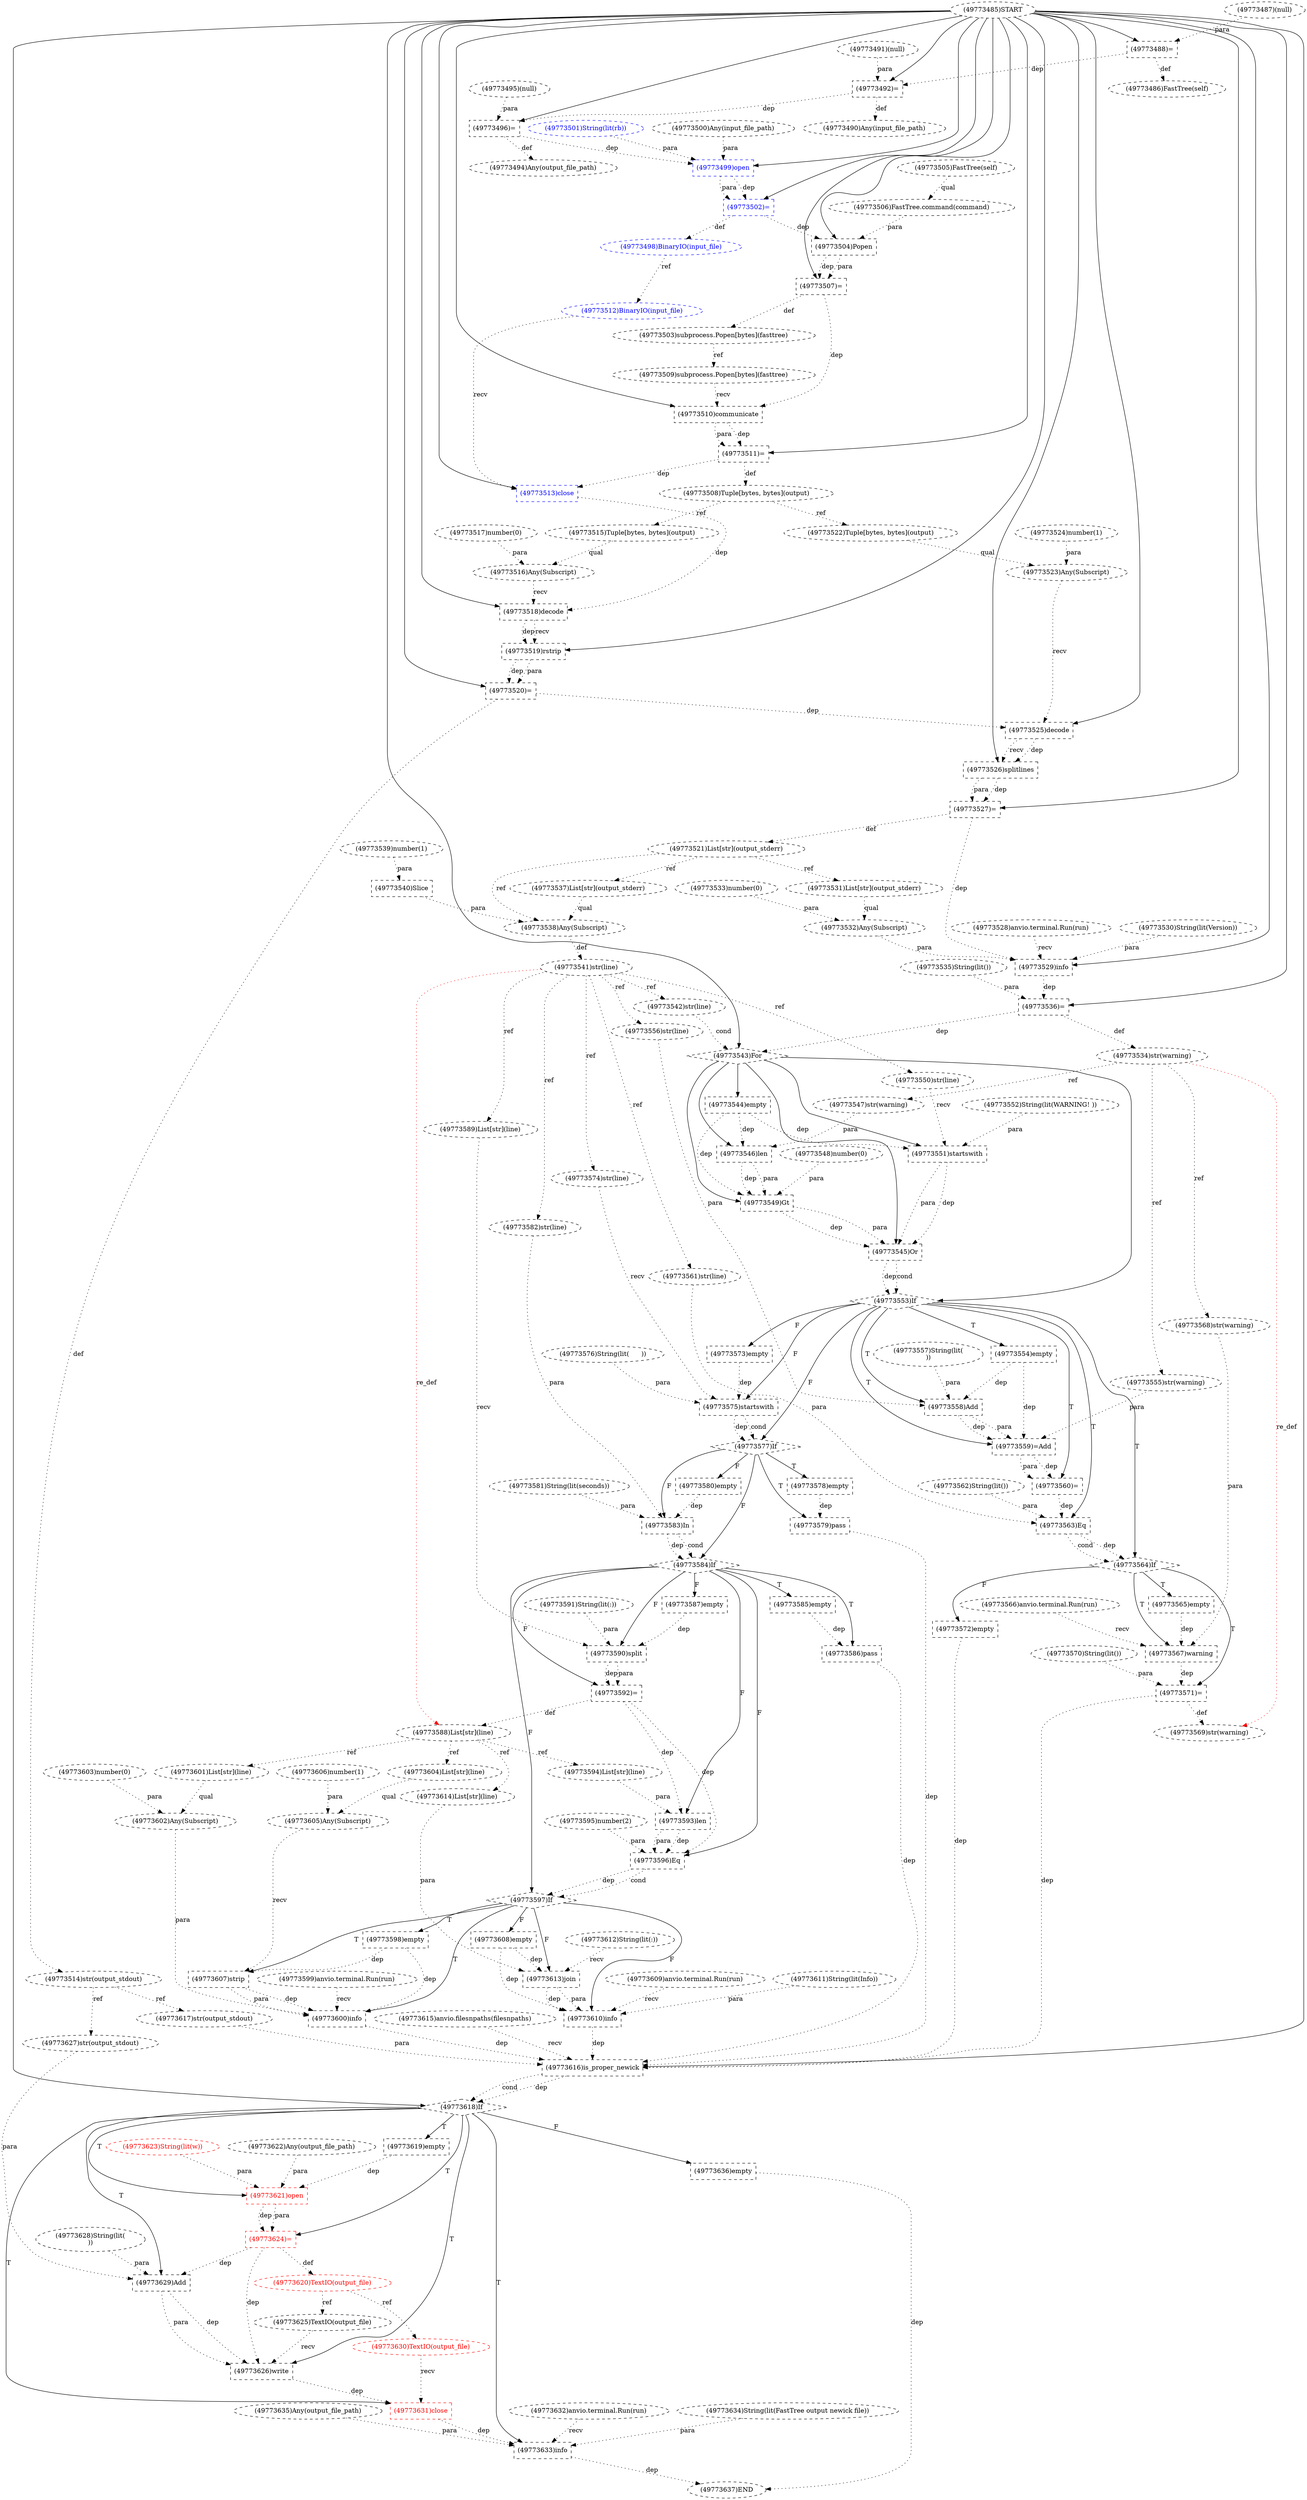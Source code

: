 digraph G {
1 [label="(49773562)String(lit())" shape=ellipse style=dashed]
2 [label="(49773566)anvio.terminal.Run(run)" shape=ellipse style=dashed]
3 [label="(49773604)List[str](line)" shape=ellipse style=dashed]
4 [label="(49773517)number(0)" shape=ellipse style=dashed]
5 [label="(49773632)anvio.terminal.Run(run)" shape=ellipse style=dashed]
6 [label="(49773501)String(lit(rb))" shape=ellipse style=dashed color=blue fontcolor=blue]
7 [label="(49773531)List[str](output_stderr)" shape=ellipse style=dashed]
8 [label="(49773629)Add" shape=box style=dashed]
9 [label="(49773506)FastTree.command(command)" shape=ellipse style=dashed]
10 [label="(49773527)=" shape=box style=dashed]
11 [label="(49773547)str(warning)" shape=ellipse style=dashed]
12 [label="(49773550)str(line)" shape=ellipse style=dashed]
13 [label="(49773601)List[str](line)" shape=ellipse style=dashed]
14 [label="(49773498)BinaryIO(input_file)" shape=ellipse style=dashed color=blue fontcolor=blue]
15 [label="(49773528)anvio.terminal.Run(run)" shape=ellipse style=dashed]
16 [label="(49773509)subprocess.Popen[bytes](fasttree)" shape=ellipse style=dashed]
17 [label="(49773559)=Add" shape=box style=dashed]
18 [label="(49773535)String(lit())" shape=ellipse style=dashed]
19 [label="(49773564)If" shape=diamond style=dashed]
20 [label="(49773537)List[str](output_stderr)" shape=ellipse style=dashed]
21 [label="(49773589)List[str](line)" shape=ellipse style=dashed]
22 [label="(49773576)String(lit(      ))" shape=ellipse style=dashed]
23 [label="(49773496)=" shape=box style=dashed]
24 [label="(49773553)If" shape=diamond style=dashed]
25 [label="(49773512)BinaryIO(input_file)" shape=ellipse style=dashed color=blue fontcolor=blue]
26 [label="(49773630)TextIO(output_file)" shape=ellipse style=dashed color=red fontcolor=red]
27 [label="(49773614)List[str](line)" shape=ellipse style=dashed]
28 [label="(49773487)(null)" shape=ellipse style=dashed]
29 [label="(49773591)String(lit(:))" shape=ellipse style=dashed]
30 [label="(49773619)empty" shape=box style=dashed]
31 [label="(49773542)str(line)" shape=ellipse style=dashed]
32 [label="(49773525)decode" shape=box style=dashed]
33 [label="(49773514)str(output_stdout)" shape=ellipse style=dashed]
34 [label="(49773485)START" style=dashed]
35 [label="(49773626)write" shape=box style=dashed]
36 [label="(49773597)If" shape=diamond style=dashed]
37 [label="(49773499)open" shape=box style=dashed color=blue fontcolor=blue]
38 [label="(49773557)String(lit(
))" shape=ellipse style=dashed]
39 [label="(49773516)Any(Subscript)" shape=ellipse style=dashed]
40 [label="(49773532)Any(Subscript)" shape=ellipse style=dashed]
41 [label="(49773505)FastTree(self)" shape=ellipse style=dashed]
42 [label="(49773511)=" shape=box style=dashed]
43 [label="(49773526)splitlines" shape=box style=dashed]
44 [label="(49773587)empty" shape=box style=dashed]
45 [label="(49773617)str(output_stdout)" shape=ellipse style=dashed]
46 [label="(49773545)Or" shape=box style=dashed]
47 [label="(49773523)Any(Subscript)" shape=ellipse style=dashed]
48 [label="(49773541)str(line)" shape=ellipse style=dashed]
49 [label="(49773515)Tuple[bytes, bytes](output)" shape=ellipse style=dashed]
50 [label="(49773625)TextIO(output_file)" shape=ellipse style=dashed]
51 [label="(49773551)startswith" shape=box style=dashed]
52 [label="(49773584)If" shape=diamond style=dashed]
53 [label="(49773508)Tuple[bytes, bytes](output)" shape=ellipse style=dashed]
54 [label="(49773518)decode" shape=box style=dashed]
55 [label="(49773524)number(1)" shape=ellipse style=dashed]
56 [label="(49773544)empty" shape=box style=dashed]
57 [label="(49773548)number(0)" shape=ellipse style=dashed]
58 [label="(49773613)join" shape=box style=dashed]
59 [label="(49773563)Eq" shape=box style=dashed]
60 [label="(49773568)str(warning)" shape=ellipse style=dashed]
61 [label="(49773636)empty" shape=box style=dashed]
62 [label="(49773543)For" shape=diamond style=dashed]
63 [label="(49773573)empty" shape=box style=dashed]
64 [label="(49773536)=" shape=box style=dashed]
65 [label="(49773565)empty" shape=box style=dashed]
66 [label="(49773616)is_proper_newick" shape=box style=dashed]
67 [label="(49773554)empty" shape=box style=dashed]
68 [label="(49773593)len" shape=box style=dashed]
69 [label="(49773538)Any(Subscript)" shape=ellipse style=dashed]
70 [label="(49773612)String(lit(:))" shape=ellipse style=dashed]
71 [label="(49773503)subprocess.Popen[bytes](fasttree)" shape=ellipse style=dashed]
72 [label="(49773583)In" shape=box style=dashed]
73 [label="(49773575)startswith" shape=box style=dashed]
74 [label="(49773491)(null)" shape=ellipse style=dashed]
75 [label="(49773623)String(lit(w))" shape=ellipse style=dashed color=red fontcolor=red]
76 [label="(49773609)anvio.terminal.Run(run)" shape=ellipse style=dashed]
77 [label="(49773560)=" shape=box style=dashed]
78 [label="(49773513)close" shape=box style=dashed color=blue fontcolor=blue]
79 [label="(49773519)rstrip" shape=box style=dashed]
80 [label="(49773490)Any(input_file_path)" shape=ellipse style=dashed]
81 [label="(49773486)FastTree(self)" shape=ellipse style=dashed]
82 [label="(49773634)String(lit(FastTree output newick file))" shape=ellipse style=dashed]
83 [label="(49773598)empty" shape=box style=dashed]
84 [label="(49773546)len" shape=box style=dashed]
85 [label="(49773637)END" style=dashed]
86 [label="(49773628)String(lit(
))" shape=ellipse style=dashed]
87 [label="(49773585)empty" shape=box style=dashed]
88 [label="(49773620)TextIO(output_file)" shape=ellipse style=dashed color=red fontcolor=red]
89 [label="(49773580)empty" shape=box style=dashed]
90 [label="(49773522)Tuple[bytes, bytes](output)" shape=ellipse style=dashed]
91 [label="(49773570)String(lit())" shape=ellipse style=dashed]
92 [label="(49773633)info" shape=box style=dashed]
93 [label="(49773507)=" shape=box style=dashed]
94 [label="(49773588)List[str](line)" shape=ellipse style=dashed]
95 [label="(49773504)Popen" shape=box style=dashed]
96 [label="(49773521)List[str](output_stderr)" shape=ellipse style=dashed]
97 [label="(49773590)split" shape=box style=dashed]
98 [label="(49773596)Eq" shape=box style=dashed]
99 [label="(49773602)Any(Subscript)" shape=ellipse style=dashed]
100 [label="(49773595)number(2)" shape=ellipse style=dashed]
101 [label="(49773600)info" shape=box style=dashed]
102 [label="(49773608)empty" shape=box style=dashed]
103 [label="(49773607)strip" shape=box style=dashed]
104 [label="(49773579)pass" shape=box style=dashed]
105 [label="(49773540)Slice" shape=box style=dashed]
106 [label="(49773605)Any(Subscript)" shape=ellipse style=dashed]
107 [label="(49773495)(null)" shape=ellipse style=dashed]
108 [label="(49773592)=" shape=box style=dashed]
109 [label="(49773621)open" shape=box style=dashed color=red fontcolor=red]
110 [label="(49773610)info" shape=box style=dashed]
111 [label="(49773571)=" shape=box style=dashed]
112 [label="(49773492)=" shape=box style=dashed]
113 [label="(49773577)If" shape=diamond style=dashed]
114 [label="(49773586)pass" shape=box style=dashed]
115 [label="(49773599)anvio.terminal.Run(run)" shape=ellipse style=dashed]
116 [label="(49773556)str(line)" shape=ellipse style=dashed]
117 [label="(49773567)warning" shape=box style=dashed]
118 [label="(49773635)Any(output_file_path)" shape=ellipse style=dashed]
119 [label="(49773552)String(lit(WARNING! ))" shape=ellipse style=dashed]
120 [label="(49773502)=" shape=box style=dashed color=blue fontcolor=blue]
121 [label="(49773530)String(lit(Version))" shape=ellipse style=dashed]
122 [label="(49773572)empty" shape=box style=dashed]
123 [label="(49773631)close" shape=box style=dashed color=red fontcolor=red]
124 [label="(49773558)Add" shape=box style=dashed]
125 [label="(49773611)String(lit(Info))" shape=ellipse style=dashed]
126 [label="(49773529)info" shape=box style=dashed]
127 [label="(49773578)empty" shape=box style=dashed]
128 [label="(49773510)communicate" shape=box style=dashed]
129 [label="(49773569)str(warning)" shape=ellipse style=dashed]
130 [label="(49773494)Any(output_file_path)" shape=ellipse style=dashed]
131 [label="(49773627)str(output_stdout)" shape=ellipse style=dashed]
132 [label="(49773500)Any(input_file_path)" shape=ellipse style=dashed]
133 [label="(49773534)str(warning)" shape=ellipse style=dashed]
134 [label="(49773603)number(0)" shape=ellipse style=dashed]
135 [label="(49773606)number(1)" shape=ellipse style=dashed]
136 [label="(49773488)=" shape=box style=dashed]
137 [label="(49773594)List[str](line)" shape=ellipse style=dashed]
138 [label="(49773520)=" shape=box style=dashed]
139 [label="(49773533)number(0)" shape=ellipse style=dashed]
140 [label="(49773622)Any(output_file_path)" shape=ellipse style=dashed]
141 [label="(49773581)String(lit(seconds))" shape=ellipse style=dashed]
142 [label="(49773582)str(line)" shape=ellipse style=dashed]
143 [label="(49773624)=" shape=box style=dashed color=red fontcolor=red]
144 [label="(49773555)str(warning)" shape=ellipse style=dashed]
145 [label="(49773549)Gt" shape=box style=dashed]
146 [label="(49773615)anvio.filesnpaths(filesnpaths)" shape=ellipse style=dashed]
147 [label="(49773561)str(line)" shape=ellipse style=dashed]
148 [label="(49773618)If" shape=diamond style=dashed]
149 [label="(49773574)str(line)" shape=ellipse style=dashed]
150 [label="(49773539)number(1)" shape=ellipse style=dashed]
94 -> 3 [label="ref" style=dotted];
96 -> 7 [label="ref" style=dotted];
148 -> 8 [label="T"];
131 -> 8 [label="para" style=dotted];
86 -> 8 [label="para" style=dotted];
143 -> 8 [label="dep" style=dotted];
41 -> 9 [label="qual" style=dotted];
34 -> 10 [label="" style=solid];
43 -> 10 [label="dep" style=dotted];
43 -> 10 [label="para" style=dotted];
133 -> 11 [label="ref" style=dotted];
48 -> 12 [label="ref" style=dotted];
94 -> 13 [label="ref" style=dotted];
120 -> 14 [label="def" style=dotted];
71 -> 16 [label="ref" style=dotted];
24 -> 17 [label="T"];
144 -> 17 [label="para" style=dotted];
124 -> 17 [label="dep" style=dotted];
124 -> 17 [label="para" style=dotted];
67 -> 17 [label="dep" style=dotted];
24 -> 19 [label="T"];
59 -> 19 [label="dep" style=dotted];
59 -> 19 [label="cond" style=dotted];
96 -> 20 [label="ref" style=dotted];
48 -> 21 [label="ref" style=dotted];
34 -> 23 [label="" style=solid];
107 -> 23 [label="para" style=dotted];
112 -> 23 [label="dep" style=dotted];
62 -> 24 [label="" style=solid];
46 -> 24 [label="dep" style=dotted];
46 -> 24 [label="cond" style=dotted];
14 -> 25 [label="ref" style=dotted];
88 -> 26 [label="ref" style=dotted];
94 -> 27 [label="ref" style=dotted];
148 -> 30 [label="T"];
48 -> 31 [label="ref" style=dotted];
34 -> 32 [label="" style=solid];
47 -> 32 [label="recv" style=dotted];
138 -> 32 [label="dep" style=dotted];
138 -> 33 [label="def" style=dotted];
148 -> 35 [label="T"];
50 -> 35 [label="recv" style=dotted];
8 -> 35 [label="dep" style=dotted];
8 -> 35 [label="para" style=dotted];
143 -> 35 [label="dep" style=dotted];
52 -> 36 [label="F"];
98 -> 36 [label="dep" style=dotted];
98 -> 36 [label="cond" style=dotted];
34 -> 37 [label="" style=solid];
132 -> 37 [label="para" style=dotted];
6 -> 37 [label="para" style=dotted];
23 -> 37 [label="dep" style=dotted];
49 -> 39 [label="qual" style=dotted];
4 -> 39 [label="para" style=dotted];
7 -> 40 [label="qual" style=dotted];
139 -> 40 [label="para" style=dotted];
34 -> 42 [label="" style=solid];
128 -> 42 [label="dep" style=dotted];
128 -> 42 [label="para" style=dotted];
34 -> 43 [label="" style=solid];
32 -> 43 [label="dep" style=dotted];
32 -> 43 [label="recv" style=dotted];
52 -> 44 [label="F"];
33 -> 45 [label="ref" style=dotted];
62 -> 46 [label="" style=solid];
145 -> 46 [label="dep" style=dotted];
145 -> 46 [label="para" style=dotted];
51 -> 46 [label="dep" style=dotted];
51 -> 46 [label="para" style=dotted];
90 -> 47 [label="qual" style=dotted];
55 -> 47 [label="para" style=dotted];
69 -> 48 [label="def" style=dotted];
53 -> 49 [label="ref" style=dotted];
88 -> 50 [label="ref" style=dotted];
62 -> 51 [label="" style=solid];
12 -> 51 [label="recv" style=dotted];
119 -> 51 [label="para" style=dotted];
56 -> 51 [label="dep" style=dotted];
113 -> 52 [label="F"];
72 -> 52 [label="dep" style=dotted];
72 -> 52 [label="cond" style=dotted];
42 -> 53 [label="def" style=dotted];
34 -> 54 [label="" style=solid];
39 -> 54 [label="recv" style=dotted];
78 -> 54 [label="dep" style=dotted];
62 -> 56 [label="" style=solid];
36 -> 58 [label="F"];
70 -> 58 [label="recv" style=dotted];
27 -> 58 [label="para" style=dotted];
102 -> 58 [label="dep" style=dotted];
24 -> 59 [label="T"];
147 -> 59 [label="para" style=dotted];
1 -> 59 [label="para" style=dotted];
77 -> 59 [label="dep" style=dotted];
133 -> 60 [label="ref" style=dotted];
148 -> 61 [label="F"];
34 -> 62 [label="" style=solid];
31 -> 62 [label="cond" style=dotted];
64 -> 62 [label="dep" style=dotted];
24 -> 63 [label="F"];
34 -> 64 [label="" style=solid];
18 -> 64 [label="para" style=dotted];
126 -> 64 [label="dep" style=dotted];
19 -> 65 [label="T"];
34 -> 66 [label="" style=solid];
146 -> 66 [label="recv" style=dotted];
45 -> 66 [label="para" style=dotted];
114 -> 66 [label="dep" style=dotted];
101 -> 66 [label="dep" style=dotted];
111 -> 66 [label="dep" style=dotted];
104 -> 66 [label="dep" style=dotted];
122 -> 66 [label="dep" style=dotted];
110 -> 66 [label="dep" style=dotted];
24 -> 67 [label="T"];
52 -> 68 [label="F"];
137 -> 68 [label="para" style=dotted];
108 -> 68 [label="dep" style=dotted];
20 -> 69 [label="qual" style=dotted];
105 -> 69 [label="para" style=dotted];
96 -> 69 [label="ref" style=dotted];
93 -> 71 [label="def" style=dotted];
113 -> 72 [label="F"];
141 -> 72 [label="para" style=dotted];
142 -> 72 [label="para" style=dotted];
89 -> 72 [label="dep" style=dotted];
24 -> 73 [label="F"];
149 -> 73 [label="recv" style=dotted];
22 -> 73 [label="para" style=dotted];
63 -> 73 [label="dep" style=dotted];
24 -> 77 [label="T"];
17 -> 77 [label="dep" style=dotted];
17 -> 77 [label="para" style=dotted];
34 -> 78 [label="" style=solid];
25 -> 78 [label="recv" style=dotted];
42 -> 78 [label="dep" style=dotted];
34 -> 79 [label="" style=solid];
54 -> 79 [label="dep" style=dotted];
54 -> 79 [label="recv" style=dotted];
112 -> 80 [label="def" style=dotted];
136 -> 81 [label="def" style=dotted];
36 -> 83 [label="T"];
62 -> 84 [label="" style=solid];
11 -> 84 [label="para" style=dotted];
56 -> 84 [label="dep" style=dotted];
92 -> 85 [label="dep" style=dotted];
61 -> 85 [label="dep" style=dotted];
52 -> 87 [label="T"];
143 -> 88 [label="def" style=dotted];
113 -> 89 [label="F"];
53 -> 90 [label="ref" style=dotted];
148 -> 92 [label="T"];
5 -> 92 [label="recv" style=dotted];
82 -> 92 [label="para" style=dotted];
118 -> 92 [label="para" style=dotted];
123 -> 92 [label="dep" style=dotted];
34 -> 93 [label="" style=solid];
95 -> 93 [label="dep" style=dotted];
95 -> 93 [label="para" style=dotted];
108 -> 94 [label="def" style=dotted];
48 -> 94 [label="re_def" style=dotted color=red];
34 -> 95 [label="" style=solid];
9 -> 95 [label="para" style=dotted];
120 -> 95 [label="dep" style=dotted];
10 -> 96 [label="def" style=dotted];
52 -> 97 [label="F"];
21 -> 97 [label="recv" style=dotted];
29 -> 97 [label="para" style=dotted];
44 -> 97 [label="dep" style=dotted];
52 -> 98 [label="F"];
68 -> 98 [label="dep" style=dotted];
68 -> 98 [label="para" style=dotted];
100 -> 98 [label="para" style=dotted];
108 -> 98 [label="dep" style=dotted];
13 -> 99 [label="qual" style=dotted];
134 -> 99 [label="para" style=dotted];
36 -> 101 [label="T"];
115 -> 101 [label="recv" style=dotted];
99 -> 101 [label="para" style=dotted];
103 -> 101 [label="dep" style=dotted];
103 -> 101 [label="para" style=dotted];
83 -> 101 [label="dep" style=dotted];
36 -> 102 [label="F"];
36 -> 103 [label="T"];
106 -> 103 [label="recv" style=dotted];
83 -> 103 [label="dep" style=dotted];
113 -> 104 [label="T"];
127 -> 104 [label="dep" style=dotted];
150 -> 105 [label="para" style=dotted];
3 -> 106 [label="qual" style=dotted];
135 -> 106 [label="para" style=dotted];
52 -> 108 [label="F"];
97 -> 108 [label="dep" style=dotted];
97 -> 108 [label="para" style=dotted];
148 -> 109 [label="T"];
140 -> 109 [label="para" style=dotted];
75 -> 109 [label="para" style=dotted];
30 -> 109 [label="dep" style=dotted];
36 -> 110 [label="F"];
76 -> 110 [label="recv" style=dotted];
125 -> 110 [label="para" style=dotted];
58 -> 110 [label="dep" style=dotted];
58 -> 110 [label="para" style=dotted];
102 -> 110 [label="dep" style=dotted];
19 -> 111 [label="T"];
91 -> 111 [label="para" style=dotted];
117 -> 111 [label="dep" style=dotted];
34 -> 112 [label="" style=solid];
74 -> 112 [label="para" style=dotted];
136 -> 112 [label="dep" style=dotted];
24 -> 113 [label="F"];
73 -> 113 [label="dep" style=dotted];
73 -> 113 [label="cond" style=dotted];
52 -> 114 [label="T"];
87 -> 114 [label="dep" style=dotted];
48 -> 116 [label="ref" style=dotted];
19 -> 117 [label="T"];
2 -> 117 [label="recv" style=dotted];
60 -> 117 [label="para" style=dotted];
65 -> 117 [label="dep" style=dotted];
34 -> 120 [label="" style=solid];
37 -> 120 [label="dep" style=dotted];
37 -> 120 [label="para" style=dotted];
19 -> 122 [label="F"];
148 -> 123 [label="T"];
26 -> 123 [label="recv" style=dotted];
35 -> 123 [label="dep" style=dotted];
24 -> 124 [label="T"];
116 -> 124 [label="para" style=dotted];
38 -> 124 [label="para" style=dotted];
67 -> 124 [label="dep" style=dotted];
34 -> 126 [label="" style=solid];
15 -> 126 [label="recv" style=dotted];
121 -> 126 [label="para" style=dotted];
40 -> 126 [label="para" style=dotted];
10 -> 126 [label="dep" style=dotted];
113 -> 127 [label="T"];
34 -> 128 [label="" style=solid];
16 -> 128 [label="recv" style=dotted];
93 -> 128 [label="dep" style=dotted];
111 -> 129 [label="def" style=dotted];
133 -> 129 [label="re_def" style=dotted color=red];
23 -> 130 [label="def" style=dotted];
33 -> 131 [label="ref" style=dotted];
64 -> 133 [label="def" style=dotted];
34 -> 136 [label="" style=solid];
28 -> 136 [label="para" style=dotted];
94 -> 137 [label="ref" style=dotted];
34 -> 138 [label="" style=solid];
79 -> 138 [label="dep" style=dotted];
79 -> 138 [label="para" style=dotted];
48 -> 142 [label="ref" style=dotted];
148 -> 143 [label="T"];
109 -> 143 [label="dep" style=dotted];
109 -> 143 [label="para" style=dotted];
133 -> 144 [label="ref" style=dotted];
62 -> 145 [label="" style=solid];
84 -> 145 [label="dep" style=dotted];
84 -> 145 [label="para" style=dotted];
57 -> 145 [label="para" style=dotted];
56 -> 145 [label="dep" style=dotted];
48 -> 147 [label="ref" style=dotted];
34 -> 148 [label="" style=solid];
66 -> 148 [label="dep" style=dotted];
66 -> 148 [label="cond" style=dotted];
48 -> 149 [label="ref" style=dotted];
}